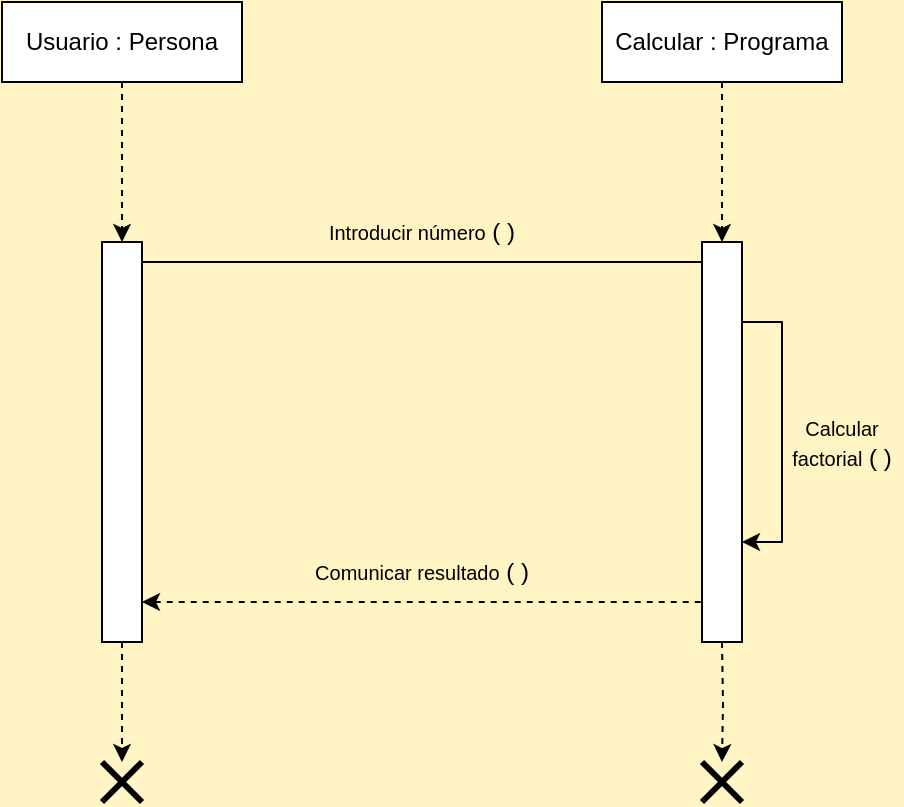 <mxfile version="24.3.1" type="device">
  <diagram name="Página-1" id="CBR-pMvpNvf4DPiNlyrw">
    <mxGraphModel dx="1912" dy="1052" grid="1" gridSize="10" guides="1" tooltips="1" connect="1" arrows="0" fold="1" page="1" pageScale="1" pageWidth="1169" pageHeight="827" background="#FFF4C3" math="0" shadow="0">
      <root>
        <mxCell id="0" />
        <mxCell id="1" parent="0" />
        <mxCell id="OzoSG0Pu-Z7uOkjksjxz-8" style="edgeStyle=orthogonalEdgeStyle;rounded=0;orthogonalLoop=1;jettySize=auto;html=1;exitX=0.5;exitY=1;exitDx=0;exitDy=0;dashed=1;" parent="1" source="OzoSG0Pu-Z7uOkjksjxz-1" target="OzoSG0Pu-Z7uOkjksjxz-3" edge="1">
          <mxGeometry relative="1" as="geometry" />
        </mxCell>
        <mxCell id="OzoSG0Pu-Z7uOkjksjxz-1" value="Usuario : Persona" style="rounded=0;whiteSpace=wrap;html=1;" parent="1" vertex="1">
          <mxGeometry x="120" y="80" width="120" height="40" as="geometry" />
        </mxCell>
        <mxCell id="OzoSG0Pu-Z7uOkjksjxz-9" style="edgeStyle=orthogonalEdgeStyle;rounded=0;orthogonalLoop=1;jettySize=auto;html=1;exitX=0.5;exitY=1;exitDx=0;exitDy=0;entryX=0.5;entryY=0;entryDx=0;entryDy=0;dashed=1;" parent="1" source="OzoSG0Pu-Z7uOkjksjxz-2" target="OzoSG0Pu-Z7uOkjksjxz-4" edge="1">
          <mxGeometry relative="1" as="geometry" />
        </mxCell>
        <mxCell id="OzoSG0Pu-Z7uOkjksjxz-2" value="Calcular : Programa" style="rounded=0;whiteSpace=wrap;html=1;" parent="1" vertex="1">
          <mxGeometry x="420" y="80" width="120" height="40" as="geometry" />
        </mxCell>
        <mxCell id="OzoSG0Pu-Z7uOkjksjxz-6" style="edgeStyle=orthogonalEdgeStyle;rounded=0;orthogonalLoop=1;jettySize=auto;html=1;exitX=1;exitY=0.5;exitDx=0;exitDy=0;entryX=0;entryY=0.5;entryDx=0;entryDy=0;" parent="1" edge="1">
          <mxGeometry relative="1" as="geometry">
            <mxPoint x="190" y="210" as="sourcePoint" />
            <mxPoint x="490" y="210" as="targetPoint" />
          </mxGeometry>
        </mxCell>
        <mxCell id="OzoSG0Pu-Z7uOkjksjxz-17" style="edgeStyle=orthogonalEdgeStyle;rounded=0;orthogonalLoop=1;jettySize=auto;html=1;exitX=0.5;exitY=1;exitDx=0;exitDy=0;dashed=1;" parent="1" source="OzoSG0Pu-Z7uOkjksjxz-3" target="OzoSG0Pu-Z7uOkjksjxz-16" edge="1">
          <mxGeometry relative="1" as="geometry" />
        </mxCell>
        <mxCell id="OzoSG0Pu-Z7uOkjksjxz-3" value="" style="rounded=0;whiteSpace=wrap;html=1;" parent="1" vertex="1">
          <mxGeometry x="170" y="200" width="20" height="200" as="geometry" />
        </mxCell>
        <mxCell id="OzoSG0Pu-Z7uOkjksjxz-4" value="" style="rounded=0;whiteSpace=wrap;html=1;" parent="1" vertex="1">
          <mxGeometry x="470" y="200" width="20" height="200" as="geometry" />
        </mxCell>
        <mxCell id="OzoSG0Pu-Z7uOkjksjxz-10" value="&lt;font style=&quot;font-size: 10px;&quot;&gt;Introducir número&lt;/font&gt; ( )" style="text;html=1;align=center;verticalAlign=middle;whiteSpace=wrap;rounded=0;" parent="1" vertex="1">
          <mxGeometry x="280" y="180" width="100" height="30" as="geometry" />
        </mxCell>
        <mxCell id="OzoSG0Pu-Z7uOkjksjxz-12" style="edgeStyle=orthogonalEdgeStyle;rounded=0;orthogonalLoop=1;jettySize=auto;html=1;exitX=1;exitY=0.5;exitDx=0;exitDy=0;startArrow=classic;startFill=1;endArrow=none;endFill=0;dashed=1;" parent="1" edge="1">
          <mxGeometry relative="1" as="geometry">
            <mxPoint x="190" y="380" as="sourcePoint" />
            <mxPoint x="470" y="380" as="targetPoint" />
          </mxGeometry>
        </mxCell>
        <mxCell id="OzoSG0Pu-Z7uOkjksjxz-13" value="&lt;font style=&quot;font-size: 10px;&quot;&gt;Calcular factorial&lt;/font&gt; ( )" style="text;html=1;align=center;verticalAlign=middle;whiteSpace=wrap;rounded=0;rotation=0;" parent="1" vertex="1">
          <mxGeometry x="510" y="285" width="60" height="30" as="geometry" />
        </mxCell>
        <mxCell id="OzoSG0Pu-Z7uOkjksjxz-14" value="&lt;font style=&quot;font-size: 10px;&quot;&gt;Comunicar resultado&lt;/font&gt; ( )" style="text;html=1;align=center;verticalAlign=middle;whiteSpace=wrap;rounded=0;" parent="1" vertex="1">
          <mxGeometry x="270" y="350" width="120" height="30" as="geometry" />
        </mxCell>
        <mxCell id="OzoSG0Pu-Z7uOkjksjxz-15" style="edgeStyle=orthogonalEdgeStyle;rounded=0;orthogonalLoop=1;jettySize=auto;html=1;" parent="1" edge="1">
          <mxGeometry relative="1" as="geometry">
            <mxPoint x="490" y="240" as="sourcePoint" />
            <mxPoint x="490" y="350" as="targetPoint" />
            <Array as="points">
              <mxPoint x="510" y="240" />
              <mxPoint x="510" y="350" />
            </Array>
          </mxGeometry>
        </mxCell>
        <mxCell id="OzoSG0Pu-Z7uOkjksjxz-16" value="" style="shape=umlDestroy;whiteSpace=wrap;html=1;strokeWidth=3;targetShapes=umlLifeline;" parent="1" vertex="1">
          <mxGeometry x="170" y="460" width="20" height="20" as="geometry" />
        </mxCell>
        <mxCell id="OzoSG0Pu-Z7uOkjksjxz-18" style="edgeStyle=orthogonalEdgeStyle;rounded=0;orthogonalLoop=1;jettySize=auto;html=1;exitX=0.5;exitY=1;exitDx=0;exitDy=0;dashed=1;" parent="1" target="OzoSG0Pu-Z7uOkjksjxz-19" edge="1">
          <mxGeometry relative="1" as="geometry">
            <mxPoint x="480" y="400" as="sourcePoint" />
          </mxGeometry>
        </mxCell>
        <mxCell id="OzoSG0Pu-Z7uOkjksjxz-19" value="" style="shape=umlDestroy;whiteSpace=wrap;html=1;strokeWidth=3;targetShapes=umlLifeline;" parent="1" vertex="1">
          <mxGeometry x="470" y="460" width="20" height="20" as="geometry" />
        </mxCell>
      </root>
    </mxGraphModel>
  </diagram>
</mxfile>
